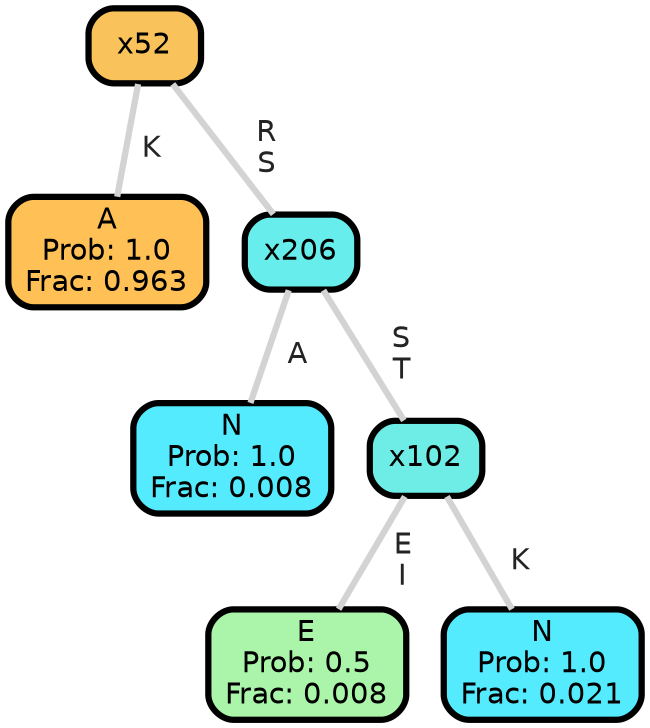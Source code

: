graph Tree {
node [shape=box, style="filled, rounded",color="black",penwidth="3",fontcolor="black",                 fontname=helvetica] ;
graph [ranksep="0 equally", splines=straight,                 bgcolor=transparent, dpi=200] ;
edge [fontname=helvetica, fontweight=bold,fontcolor=grey14,color=lightgray] ;
0 [label="A
Prob: 1.0
Frac: 0.963", fillcolor="#ffc155"] ;
1 [label="x52", fillcolor="#f9c25a"] ;
2 [label="N
Prob: 1.0
Frac: 0.008", fillcolor="#55ebff"] ;
3 [label="x206", fillcolor="#67edec"] ;
4 [label="E
Prob: 0.5
Frac: 0.008", fillcolor="#aaf5aa"] ;
5 [label="x102", fillcolor="#6dede6"] ;
6 [label="N
Prob: 1.0
Frac: 0.021", fillcolor="#55ebff"] ;
1 -- 0 [label=" K",penwidth=3] ;
1 -- 3 [label=" R\n S",penwidth=3] ;
3 -- 2 [label=" A",penwidth=3] ;
3 -- 5 [label=" S\n T",penwidth=3] ;
5 -- 4 [label=" E\n I",penwidth=3] ;
5 -- 6 [label=" K",penwidth=3] ;
{rank = same;}}